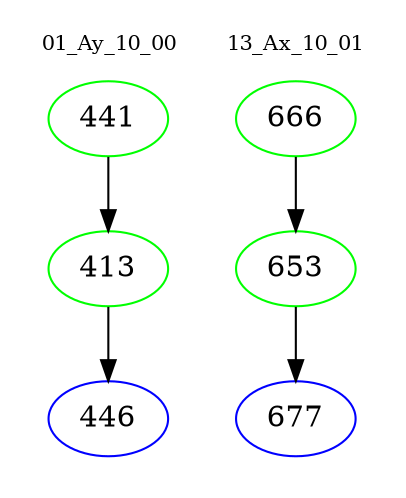 digraph{
subgraph cluster_0 {
color = white
label = "01_Ay_10_00";
fontsize=10;
T0_441 [label="441", color="green"]
T0_441 -> T0_413 [color="black"]
T0_413 [label="413", color="green"]
T0_413 -> T0_446 [color="black"]
T0_446 [label="446", color="blue"]
}
subgraph cluster_1 {
color = white
label = "13_Ax_10_01";
fontsize=10;
T1_666 [label="666", color="green"]
T1_666 -> T1_653 [color="black"]
T1_653 [label="653", color="green"]
T1_653 -> T1_677 [color="black"]
T1_677 [label="677", color="blue"]
}
}
